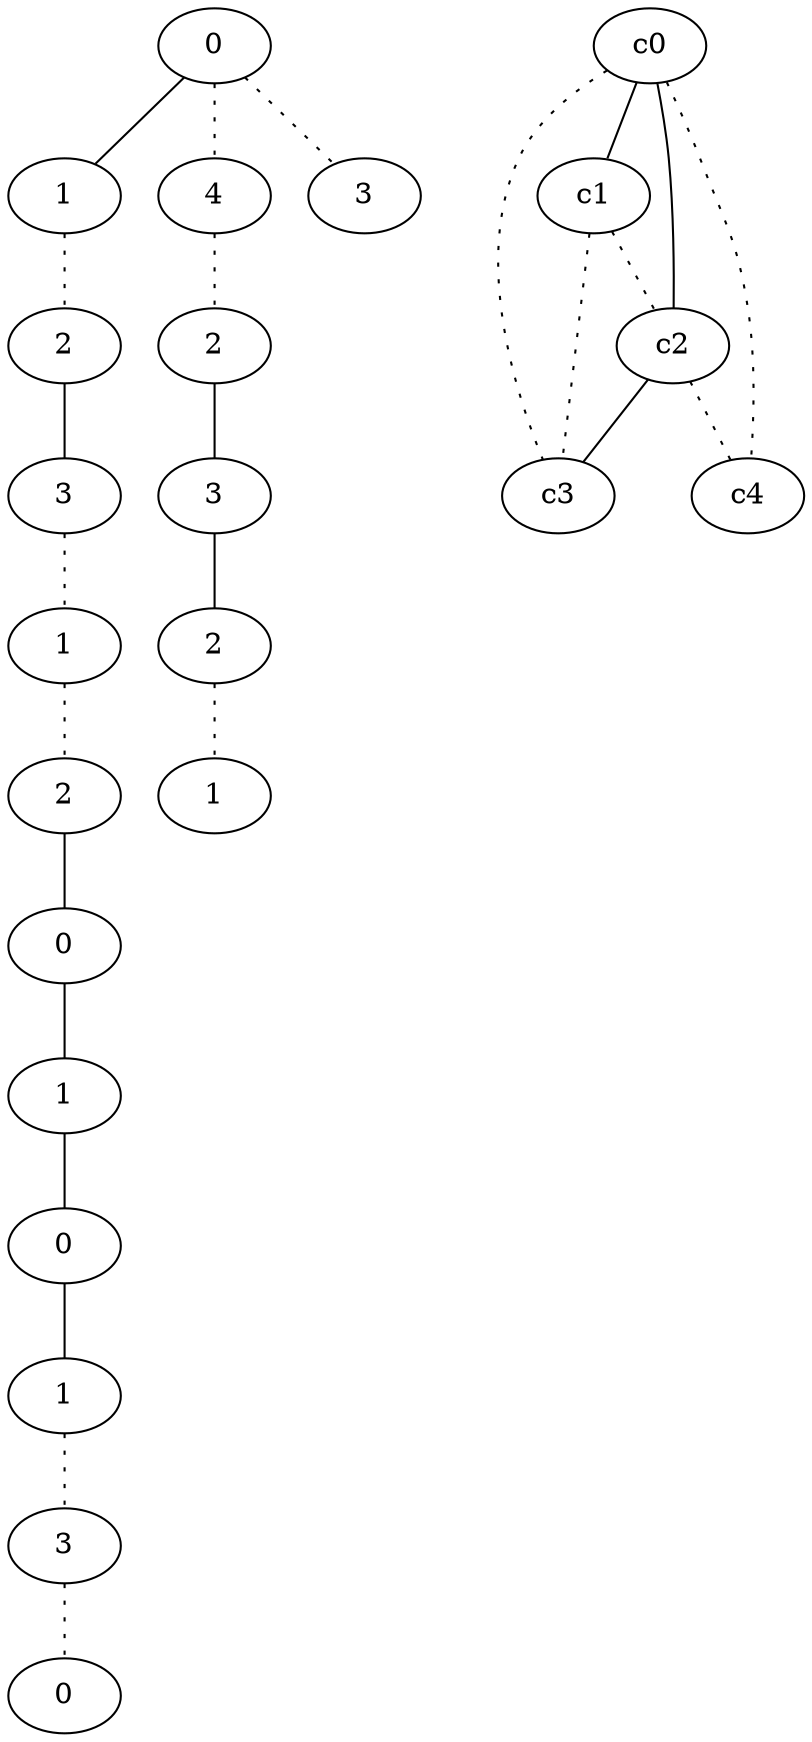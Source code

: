 graph {
a0[label=0];
a1[label=1];
a2[label=2];
a3[label=3];
a4[label=1];
a5[label=2];
a6[label=0];
a7[label=1];
a8[label=0];
a9[label=1];
a10[label=3];
a11[label=0];
a12[label=4];
a13[label=2];
a14[label=3];
a15[label=2];
a16[label=1];
a17[label=3];
a0 -- a1;
a0 -- a12 [style=dotted];
a0 -- a17 [style=dotted];
a1 -- a2 [style=dotted];
a2 -- a3;
a3 -- a4 [style=dotted];
a4 -- a5 [style=dotted];
a5 -- a6;
a6 -- a7;
a7 -- a8;
a8 -- a9;
a9 -- a10 [style=dotted];
a10 -- a11 [style=dotted];
a12 -- a13 [style=dotted];
a13 -- a14;
a14 -- a15;
a15 -- a16 [style=dotted];
c0 -- c1;
c0 -- c2;
c0 -- c3 [style=dotted];
c0 -- c4 [style=dotted];
c1 -- c2 [style=dotted];
c1 -- c3 [style=dotted];
c2 -- c3;
c2 -- c4 [style=dotted];
}
